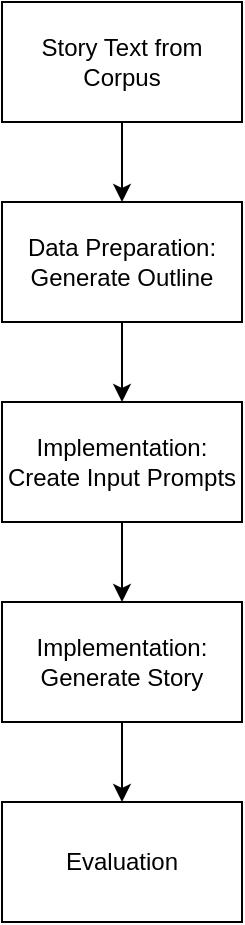 <mxfile version="20.8.3" type="device"><diagram id="7aN2xPCdQe_hKci26je7" name="Page-1"><mxGraphModel dx="949" dy="548" grid="1" gridSize="10" guides="1" tooltips="1" connect="1" arrows="1" fold="1" page="1" pageScale="1" pageWidth="850" pageHeight="1100" math="0" shadow="0"><root><mxCell id="0"/><mxCell id="1" parent="0"/><mxCell id="HsgfIp3RAQh4Dv3x2kDP-4" value="" style="edgeStyle=orthogonalEdgeStyle;rounded=0;orthogonalLoop=1;jettySize=auto;html=1;" edge="1" parent="1" source="HsgfIp3RAQh4Dv3x2kDP-2" target="HsgfIp3RAQh4Dv3x2kDP-3"><mxGeometry relative="1" as="geometry"/></mxCell><mxCell id="HsgfIp3RAQh4Dv3x2kDP-2" value="Story Text from Corpus" style="rounded=0;whiteSpace=wrap;html=1;" vertex="1" parent="1"><mxGeometry x="40" y="200" width="120" height="60" as="geometry"/></mxCell><mxCell id="HsgfIp3RAQh4Dv3x2kDP-6" value="" style="edgeStyle=orthogonalEdgeStyle;rounded=0;orthogonalLoop=1;jettySize=auto;html=1;" edge="1" parent="1" source="HsgfIp3RAQh4Dv3x2kDP-3" target="HsgfIp3RAQh4Dv3x2kDP-5"><mxGeometry relative="1" as="geometry"/></mxCell><mxCell id="HsgfIp3RAQh4Dv3x2kDP-3" value="Data Preparation:&lt;br&gt;Generate Outline" style="rounded=0;whiteSpace=wrap;html=1;" vertex="1" parent="1"><mxGeometry x="40" y="300" width="120" height="60" as="geometry"/></mxCell><mxCell id="HsgfIp3RAQh4Dv3x2kDP-8" value="" style="edgeStyle=orthogonalEdgeStyle;rounded=0;orthogonalLoop=1;jettySize=auto;html=1;" edge="1" parent="1" source="HsgfIp3RAQh4Dv3x2kDP-5" target="HsgfIp3RAQh4Dv3x2kDP-7"><mxGeometry relative="1" as="geometry"/></mxCell><mxCell id="HsgfIp3RAQh4Dv3x2kDP-5" value="Implementation:&lt;br&gt;Create Input Prompts" style="rounded=0;whiteSpace=wrap;html=1;" vertex="1" parent="1"><mxGeometry x="40" y="400" width="120" height="60" as="geometry"/></mxCell><mxCell id="HsgfIp3RAQh4Dv3x2kDP-10" value="" style="edgeStyle=orthogonalEdgeStyle;rounded=0;orthogonalLoop=1;jettySize=auto;html=1;" edge="1" parent="1" source="HsgfIp3RAQh4Dv3x2kDP-7" target="HsgfIp3RAQh4Dv3x2kDP-9"><mxGeometry relative="1" as="geometry"/></mxCell><mxCell id="HsgfIp3RAQh4Dv3x2kDP-7" value="Implementation:&lt;br&gt;Generate Story" style="rounded=0;whiteSpace=wrap;html=1;" vertex="1" parent="1"><mxGeometry x="40" y="500" width="120" height="60" as="geometry"/></mxCell><mxCell id="HsgfIp3RAQh4Dv3x2kDP-9" value="Evaluation" style="rounded=0;whiteSpace=wrap;html=1;" vertex="1" parent="1"><mxGeometry x="40" y="600" width="120" height="60" as="geometry"/></mxCell></root></mxGraphModel></diagram></mxfile>